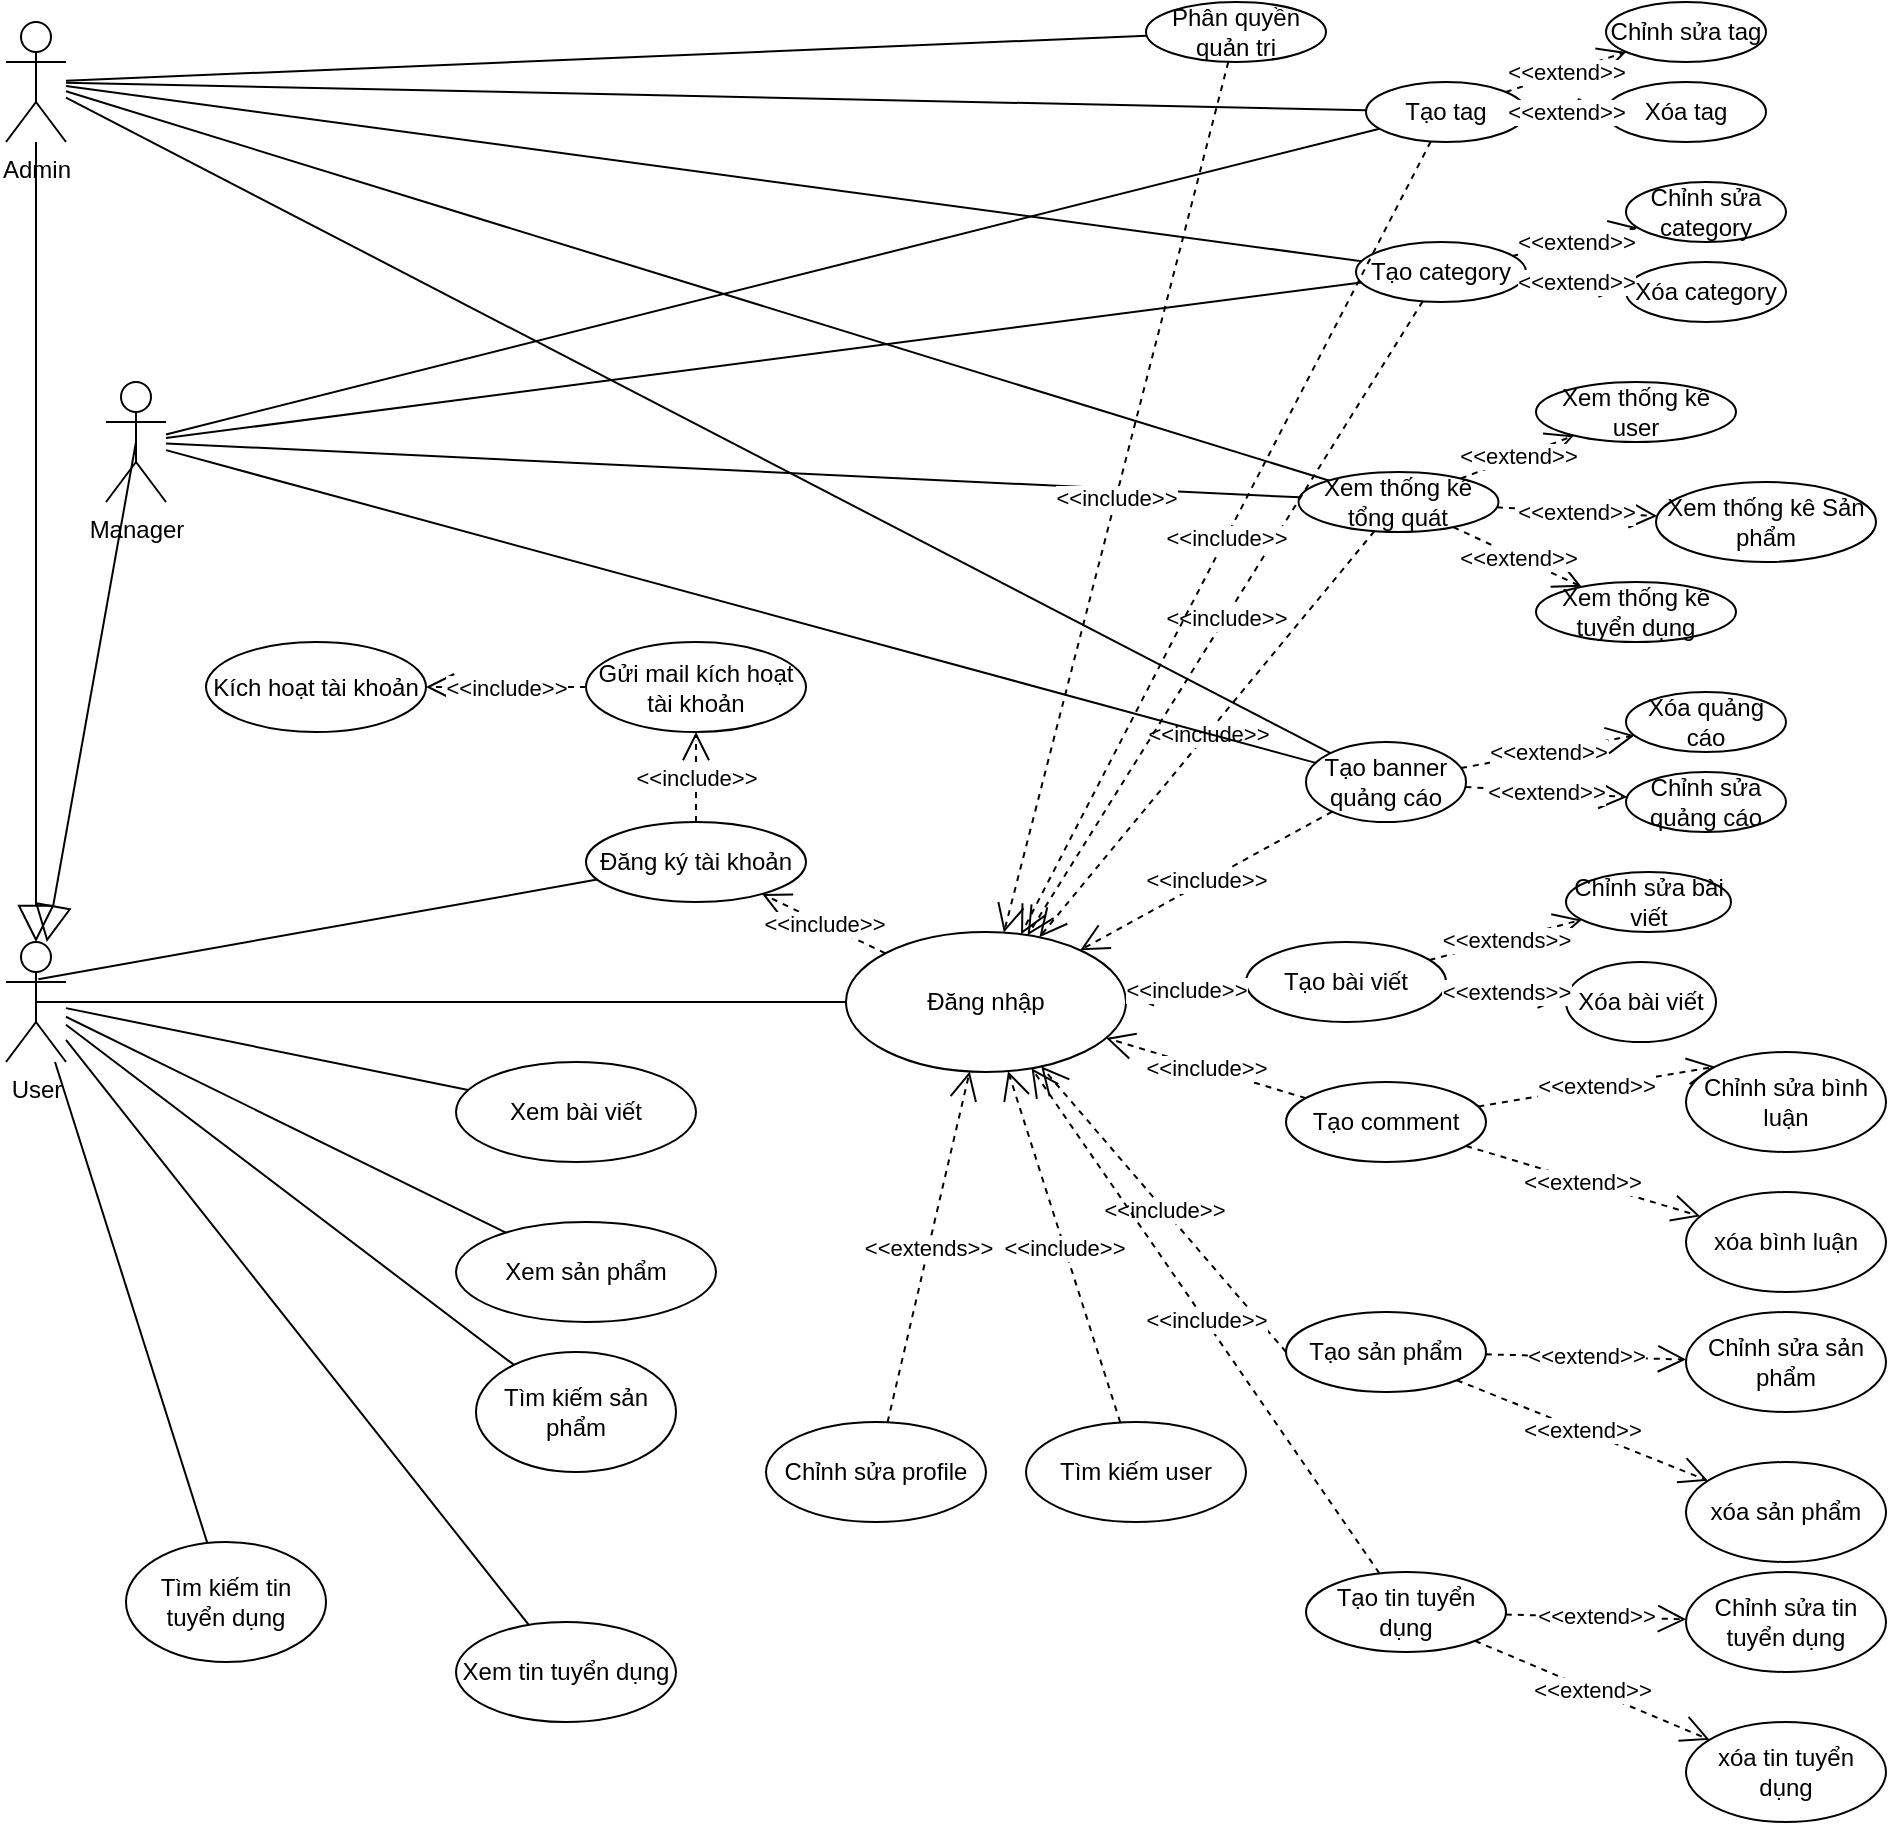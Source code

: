 <mxfile version="24.7.17">
  <diagram name="Page-1" id="rq4J1qLK_IonUPmO__ah">
    <mxGraphModel dx="1828" dy="866" grid="1" gridSize="10" guides="1" tooltips="1" connect="1" arrows="1" fold="1" page="1" pageScale="1" pageWidth="850" pageHeight="1100" math="0" shadow="0">
      <root>
        <mxCell id="0" />
        <mxCell id="1" parent="0" />
        <mxCell id="QJ5PGhtFOq5F7lpbPO0n-1" value="User" style="shape=umlActor;verticalLabelPosition=bottom;verticalAlign=top;html=1;outlineConnect=0;" vertex="1" parent="1">
          <mxGeometry x="200" y="530" width="30" height="60" as="geometry" />
        </mxCell>
        <mxCell id="QJ5PGhtFOq5F7lpbPO0n-2" value="Admin" style="shape=umlActor;verticalLabelPosition=bottom;verticalAlign=top;html=1;outlineConnect=0;" vertex="1" parent="1">
          <mxGeometry x="200" y="70" width="30" height="60" as="geometry" />
        </mxCell>
        <mxCell id="QJ5PGhtFOq5F7lpbPO0n-3" value="Manager" style="shape=umlActor;verticalLabelPosition=bottom;verticalAlign=top;html=1;outlineConnect=0;" vertex="1" parent="1">
          <mxGeometry x="250" y="250" width="30" height="60" as="geometry" />
        </mxCell>
        <mxCell id="QJ5PGhtFOq5F7lpbPO0n-4" value="" style="endArrow=block;endSize=16;endFill=0;html=1;rounded=0;" edge="1" parent="1" source="QJ5PGhtFOq5F7lpbPO0n-2" target="QJ5PGhtFOq5F7lpbPO0n-1">
          <mxGeometry width="160" relative="1" as="geometry">
            <mxPoint x="380" y="710" as="sourcePoint" />
            <mxPoint x="540" y="710" as="targetPoint" />
          </mxGeometry>
        </mxCell>
        <mxCell id="QJ5PGhtFOq5F7lpbPO0n-6" value="" style="endArrow=block;endSize=16;endFill=0;html=1;rounded=0;exitX=0.5;exitY=0.5;exitDx=0;exitDy=0;exitPerimeter=0;" edge="1" parent="1" source="QJ5PGhtFOq5F7lpbPO0n-3" target="QJ5PGhtFOq5F7lpbPO0n-1">
          <mxGeometry width="160" relative="1" as="geometry">
            <mxPoint x="169" y="690" as="sourcePoint" />
            <mxPoint x="211" y="600" as="targetPoint" />
          </mxGeometry>
        </mxCell>
        <mxCell id="QJ5PGhtFOq5F7lpbPO0n-7" value="Đăng nhập" style="ellipse;whiteSpace=wrap;html=1;" vertex="1" parent="1">
          <mxGeometry x="620" y="525" width="140" height="70" as="geometry" />
        </mxCell>
        <mxCell id="QJ5PGhtFOq5F7lpbPO0n-16" value="" style="endArrow=none;html=1;rounded=0;strokeColor=default;align=center;verticalAlign=middle;fontFamily=Helvetica;fontSize=11;fontColor=default;labelBackgroundColor=default;edgeStyle=none;exitX=0.5;exitY=0.5;exitDx=0;exitDy=0;exitPerimeter=0;" edge="1" parent="1" source="QJ5PGhtFOq5F7lpbPO0n-1" target="QJ5PGhtFOq5F7lpbPO0n-7">
          <mxGeometry width="50" height="50" relative="1" as="geometry">
            <mxPoint x="440" y="620" as="sourcePoint" />
            <mxPoint x="490" y="570" as="targetPoint" />
          </mxGeometry>
        </mxCell>
        <mxCell id="QJ5PGhtFOq5F7lpbPO0n-17" value="Đăng ký tài khoản" style="ellipse;whiteSpace=wrap;html=1;" vertex="1" parent="1">
          <mxGeometry x="490" y="470" width="110" height="40" as="geometry" />
        </mxCell>
        <mxCell id="QJ5PGhtFOq5F7lpbPO0n-18" value="&amp;lt;&amp;lt;include&amp;gt;&amp;gt;" style="endArrow=open;endSize=12;dashed=1;html=1;rounded=0;strokeColor=default;align=center;verticalAlign=middle;fontFamily=Helvetica;fontSize=11;fontColor=default;labelBackgroundColor=default;edgeStyle=none;" edge="1" parent="1" source="QJ5PGhtFOq5F7lpbPO0n-7" target="QJ5PGhtFOq5F7lpbPO0n-17">
          <mxGeometry width="160" relative="1" as="geometry">
            <mxPoint x="380" y="590" as="sourcePoint" />
            <mxPoint x="540" y="590" as="targetPoint" />
          </mxGeometry>
        </mxCell>
        <mxCell id="QJ5PGhtFOq5F7lpbPO0n-19" value="Gửi mail kích hoạt tài khoản" style="ellipse;whiteSpace=wrap;html=1;" vertex="1" parent="1">
          <mxGeometry x="490" y="380" width="110" height="45" as="geometry" />
        </mxCell>
        <mxCell id="QJ5PGhtFOq5F7lpbPO0n-20" value="&amp;lt;&amp;lt;include&amp;gt;&amp;gt;" style="endArrow=open;endSize=12;dashed=1;html=1;rounded=0;strokeColor=default;align=center;verticalAlign=middle;fontFamily=Helvetica;fontSize=11;fontColor=default;labelBackgroundColor=default;edgeStyle=none;" edge="1" parent="1" source="QJ5PGhtFOq5F7lpbPO0n-17" target="QJ5PGhtFOq5F7lpbPO0n-19">
          <mxGeometry width="160" relative="1" as="geometry">
            <mxPoint x="540" y="570" as="sourcePoint" />
            <mxPoint x="670" y="570" as="targetPoint" />
          </mxGeometry>
        </mxCell>
        <mxCell id="QJ5PGhtFOq5F7lpbPO0n-21" value="Kích hoạt tài khoản" style="ellipse;whiteSpace=wrap;html=1;" vertex="1" parent="1">
          <mxGeometry x="300" y="380" width="110" height="45" as="geometry" />
        </mxCell>
        <mxCell id="QJ5PGhtFOq5F7lpbPO0n-22" value="&amp;lt;&amp;lt;include&amp;gt;&amp;gt;" style="endArrow=open;endSize=12;dashed=1;html=1;rounded=0;strokeColor=default;align=center;verticalAlign=middle;fontFamily=Helvetica;fontSize=11;fontColor=default;labelBackgroundColor=default;edgeStyle=none;" edge="1" parent="1" source="QJ5PGhtFOq5F7lpbPO0n-19" target="QJ5PGhtFOq5F7lpbPO0n-21">
          <mxGeometry width="160" relative="1" as="geometry">
            <mxPoint x="740" y="520" as="sourcePoint" />
            <mxPoint x="740" y="650" as="targetPoint" />
          </mxGeometry>
        </mxCell>
        <mxCell id="QJ5PGhtFOq5F7lpbPO0n-23" value="Xem bài viết" style="ellipse;whiteSpace=wrap;html=1;" vertex="1" parent="1">
          <mxGeometry x="425" y="590" width="120" height="50" as="geometry" />
        </mxCell>
        <mxCell id="QJ5PGhtFOq5F7lpbPO0n-24" value="Xem tin tuyển dụng" style="ellipse;whiteSpace=wrap;html=1;" vertex="1" parent="1">
          <mxGeometry x="425" y="870" width="110" height="50" as="geometry" />
        </mxCell>
        <mxCell id="QJ5PGhtFOq5F7lpbPO0n-25" value="Xem sản phẩm" style="ellipse;whiteSpace=wrap;html=1;" vertex="1" parent="1">
          <mxGeometry x="425" y="670" width="130" height="50" as="geometry" />
        </mxCell>
        <mxCell id="QJ5PGhtFOq5F7lpbPO0n-27" value="" style="endArrow=none;html=1;rounded=0;strokeColor=default;align=center;verticalAlign=middle;fontFamily=Helvetica;fontSize=11;fontColor=default;labelBackgroundColor=default;edgeStyle=none;" edge="1" parent="1" source="QJ5PGhtFOq5F7lpbPO0n-1" target="QJ5PGhtFOq5F7lpbPO0n-23">
          <mxGeometry width="50" height="50" relative="1" as="geometry">
            <mxPoint x="225" y="570" as="sourcePoint" />
            <mxPoint x="400" y="570" as="targetPoint" />
          </mxGeometry>
        </mxCell>
        <mxCell id="QJ5PGhtFOq5F7lpbPO0n-28" value="" style="endArrow=none;html=1;rounded=0;strokeColor=default;align=center;verticalAlign=middle;fontFamily=Helvetica;fontSize=11;fontColor=default;labelBackgroundColor=default;edgeStyle=none;" edge="1" parent="1" source="QJ5PGhtFOq5F7lpbPO0n-1" target="QJ5PGhtFOq5F7lpbPO0n-25">
          <mxGeometry width="50" height="50" relative="1" as="geometry">
            <mxPoint x="240" y="577" as="sourcePoint" />
            <mxPoint x="428" y="662" as="targetPoint" />
          </mxGeometry>
        </mxCell>
        <mxCell id="QJ5PGhtFOq5F7lpbPO0n-29" value="" style="endArrow=none;html=1;rounded=0;strokeColor=default;align=center;verticalAlign=middle;fontFamily=Helvetica;fontSize=11;fontColor=default;labelBackgroundColor=default;edgeStyle=none;" edge="1" parent="1" source="QJ5PGhtFOq5F7lpbPO0n-1" target="QJ5PGhtFOq5F7lpbPO0n-24">
          <mxGeometry width="50" height="50" relative="1" as="geometry">
            <mxPoint x="250" y="587" as="sourcePoint" />
            <mxPoint x="438" y="672" as="targetPoint" />
          </mxGeometry>
        </mxCell>
        <mxCell id="QJ5PGhtFOq5F7lpbPO0n-33" value="Tạo comment" style="ellipse;whiteSpace=wrap;html=1;" vertex="1" parent="1">
          <mxGeometry x="840" y="600" width="100" height="40" as="geometry" />
        </mxCell>
        <mxCell id="QJ5PGhtFOq5F7lpbPO0n-34" value="Tạo sản phẩm" style="ellipse;whiteSpace=wrap;html=1;" vertex="1" parent="1">
          <mxGeometry x="840" y="715" width="100" height="40" as="geometry" />
        </mxCell>
        <mxCell id="QJ5PGhtFOq5F7lpbPO0n-35" value="Tạo tin tuyển dụng" style="ellipse;whiteSpace=wrap;html=1;" vertex="1" parent="1">
          <mxGeometry x="850" y="845" width="100" height="40" as="geometry" />
        </mxCell>
        <mxCell id="QJ5PGhtFOq5F7lpbPO0n-36" value="Tạo bài viết" style="ellipse;whiteSpace=wrap;html=1;" vertex="1" parent="1">
          <mxGeometry x="820" y="530" width="100" height="40" as="geometry" />
        </mxCell>
        <mxCell id="QJ5PGhtFOq5F7lpbPO0n-38" value="&amp;lt;&amp;lt;include&amp;gt;&amp;gt;" style="endArrow=open;endSize=12;dashed=1;html=1;rounded=0;strokeColor=default;align=center;verticalAlign=middle;fontFamily=Helvetica;fontSize=11;fontColor=default;labelBackgroundColor=default;edgeStyle=none;" edge="1" parent="1" source="QJ5PGhtFOq5F7lpbPO0n-33" target="QJ5PGhtFOq5F7lpbPO0n-7">
          <mxGeometry width="160" relative="1" as="geometry">
            <mxPoint x="830" y="666" as="sourcePoint" />
            <mxPoint x="739" y="599" as="targetPoint" />
          </mxGeometry>
        </mxCell>
        <mxCell id="QJ5PGhtFOq5F7lpbPO0n-39" value="&amp;lt;&amp;lt;include&amp;gt;&amp;gt;" style="endArrow=open;endSize=12;dashed=1;html=1;rounded=0;strokeColor=default;align=center;verticalAlign=middle;fontFamily=Helvetica;fontSize=11;fontColor=default;labelBackgroundColor=default;edgeStyle=none;exitX=0;exitY=0.5;exitDx=0;exitDy=0;" edge="1" parent="1" source="QJ5PGhtFOq5F7lpbPO0n-34" target="QJ5PGhtFOq5F7lpbPO0n-7">
          <mxGeometry width="160" relative="1" as="geometry">
            <mxPoint x="830" y="666" as="sourcePoint" />
            <mxPoint x="739" y="599" as="targetPoint" />
          </mxGeometry>
        </mxCell>
        <mxCell id="QJ5PGhtFOq5F7lpbPO0n-40" value="&amp;lt;&amp;lt;include&amp;gt;&amp;gt;" style="endArrow=open;endSize=12;dashed=1;html=1;rounded=0;strokeColor=default;align=center;verticalAlign=middle;fontFamily=Helvetica;fontSize=11;fontColor=default;labelBackgroundColor=default;edgeStyle=none;" edge="1" parent="1" source="QJ5PGhtFOq5F7lpbPO0n-35" target="QJ5PGhtFOq5F7lpbPO0n-7">
          <mxGeometry width="160" relative="1" as="geometry">
            <mxPoint x="840" y="676" as="sourcePoint" />
            <mxPoint x="749" y="609" as="targetPoint" />
          </mxGeometry>
        </mxCell>
        <mxCell id="QJ5PGhtFOq5F7lpbPO0n-42" value="Chỉnh sửa bài viết" style="ellipse;whiteSpace=wrap;html=1;" vertex="1" parent="1">
          <mxGeometry x="980" y="495" width="82.5" height="30" as="geometry" />
        </mxCell>
        <mxCell id="QJ5PGhtFOq5F7lpbPO0n-43" value="Xóa bài viết" style="ellipse;whiteSpace=wrap;html=1;" vertex="1" parent="1">
          <mxGeometry x="980" y="540" width="75" height="40" as="geometry" />
        </mxCell>
        <mxCell id="QJ5PGhtFOq5F7lpbPO0n-44" value="&amp;lt;&amp;lt;extends&amp;gt;&amp;gt;" style="endArrow=open;endSize=12;dashed=1;html=1;rounded=0;strokeColor=default;align=center;verticalAlign=middle;fontFamily=Helvetica;fontSize=11;fontColor=default;labelBackgroundColor=default;edgeStyle=none;" edge="1" parent="1" source="QJ5PGhtFOq5F7lpbPO0n-36" target="QJ5PGhtFOq5F7lpbPO0n-42">
          <mxGeometry width="160" relative="1" as="geometry">
            <mxPoint x="883" y="632" as="sourcePoint" />
            <mxPoint x="758" y="590" as="targetPoint" />
          </mxGeometry>
        </mxCell>
        <mxCell id="QJ5PGhtFOq5F7lpbPO0n-45" value="&amp;lt;&amp;lt;extends&amp;gt;&amp;gt;" style="endArrow=open;endSize=12;dashed=1;html=1;rounded=0;strokeColor=default;align=center;verticalAlign=middle;fontFamily=Helvetica;fontSize=11;fontColor=default;labelBackgroundColor=default;edgeStyle=none;" edge="1" parent="1" source="QJ5PGhtFOq5F7lpbPO0n-36" target="QJ5PGhtFOq5F7lpbPO0n-43">
          <mxGeometry width="160" relative="1" as="geometry">
            <mxPoint x="994" y="638" as="sourcePoint" />
            <mxPoint x="1104" y="615" as="targetPoint" />
          </mxGeometry>
        </mxCell>
        <mxCell id="QJ5PGhtFOq5F7lpbPO0n-46" value="Chỉnh sửa bình luận" style="ellipse;whiteSpace=wrap;html=1;" vertex="1" parent="1">
          <mxGeometry x="1040" y="585" width="100" height="50" as="geometry" />
        </mxCell>
        <mxCell id="QJ5PGhtFOq5F7lpbPO0n-47" value="xóa bình luận" style="ellipse;whiteSpace=wrap;html=1;" vertex="1" parent="1">
          <mxGeometry x="1040" y="655" width="100" height="50" as="geometry" />
        </mxCell>
        <mxCell id="QJ5PGhtFOq5F7lpbPO0n-48" value="Chỉnh sửa sản phẩm" style="ellipse;whiteSpace=wrap;html=1;" vertex="1" parent="1">
          <mxGeometry x="1040" y="715" width="100" height="50" as="geometry" />
        </mxCell>
        <mxCell id="QJ5PGhtFOq5F7lpbPO0n-49" value="xóa sản phẩm" style="ellipse;whiteSpace=wrap;html=1;" vertex="1" parent="1">
          <mxGeometry x="1040" y="790" width="100" height="50" as="geometry" />
        </mxCell>
        <mxCell id="QJ5PGhtFOq5F7lpbPO0n-50" value="Chỉnh sửa tin tuyển dụng" style="ellipse;whiteSpace=wrap;html=1;" vertex="1" parent="1">
          <mxGeometry x="1040" y="845" width="100" height="50" as="geometry" />
        </mxCell>
        <mxCell id="QJ5PGhtFOq5F7lpbPO0n-51" value="xóa tin tuyển dụng" style="ellipse;whiteSpace=wrap;html=1;" vertex="1" parent="1">
          <mxGeometry x="1040" y="920" width="100" height="50" as="geometry" />
        </mxCell>
        <mxCell id="QJ5PGhtFOq5F7lpbPO0n-52" value="&amp;lt;&amp;lt;extend&amp;gt;&amp;gt;" style="endArrow=open;endSize=12;dashed=1;html=1;rounded=0;strokeColor=default;align=center;verticalAlign=middle;fontFamily=Helvetica;fontSize=11;fontColor=default;labelBackgroundColor=default;edgeStyle=none;entryX=0;entryY=0;entryDx=0;entryDy=0;" edge="1" parent="1" source="QJ5PGhtFOq5F7lpbPO0n-33" target="QJ5PGhtFOq5F7lpbPO0n-46">
          <mxGeometry width="160" relative="1" as="geometry">
            <mxPoint x="1034" y="558" as="sourcePoint" />
            <mxPoint x="1144" y="535" as="targetPoint" />
          </mxGeometry>
        </mxCell>
        <mxCell id="QJ5PGhtFOq5F7lpbPO0n-53" value="&amp;lt;&amp;lt;extend&amp;gt;&amp;gt;" style="endArrow=open;endSize=12;dashed=1;html=1;rounded=0;strokeColor=default;align=center;verticalAlign=middle;fontFamily=Helvetica;fontSize=11;fontColor=default;labelBackgroundColor=default;edgeStyle=none;" edge="1" parent="1" source="QJ5PGhtFOq5F7lpbPO0n-33" target="QJ5PGhtFOq5F7lpbPO0n-47">
          <mxGeometry width="160" relative="1" as="geometry">
            <mxPoint x="1044" y="568" as="sourcePoint" />
            <mxPoint x="1154" y="545" as="targetPoint" />
          </mxGeometry>
        </mxCell>
        <mxCell id="QJ5PGhtFOq5F7lpbPO0n-54" value="&amp;lt;&amp;lt;extend&amp;gt;&amp;gt;" style="endArrow=open;endSize=12;dashed=1;html=1;rounded=0;strokeColor=default;align=center;verticalAlign=middle;fontFamily=Helvetica;fontSize=11;fontColor=default;labelBackgroundColor=default;edgeStyle=none;" edge="1" parent="1" source="QJ5PGhtFOq5F7lpbPO0n-34" target="QJ5PGhtFOq5F7lpbPO0n-48">
          <mxGeometry width="160" relative="1" as="geometry">
            <mxPoint x="1031" y="688" as="sourcePoint" />
            <mxPoint x="1145" y="714" as="targetPoint" />
          </mxGeometry>
        </mxCell>
        <mxCell id="QJ5PGhtFOq5F7lpbPO0n-55" value="&amp;lt;&amp;lt;extend&amp;gt;&amp;gt;" style="endArrow=open;endSize=12;dashed=1;html=1;rounded=0;strokeColor=default;align=center;verticalAlign=middle;fontFamily=Helvetica;fontSize=11;fontColor=default;labelBackgroundColor=default;edgeStyle=none;" edge="1" parent="1" source="QJ5PGhtFOq5F7lpbPO0n-34" target="QJ5PGhtFOq5F7lpbPO0n-49">
          <mxGeometry width="160" relative="1" as="geometry">
            <mxPoint x="1031" y="688" as="sourcePoint" />
            <mxPoint x="1145" y="714" as="targetPoint" />
          </mxGeometry>
        </mxCell>
        <mxCell id="QJ5PGhtFOq5F7lpbPO0n-56" value="&amp;lt;&amp;lt;extend&amp;gt;&amp;gt;" style="endArrow=open;endSize=12;dashed=1;html=1;rounded=0;strokeColor=default;align=center;verticalAlign=middle;fontFamily=Helvetica;fontSize=11;fontColor=default;labelBackgroundColor=default;edgeStyle=none;" edge="1" parent="1" source="QJ5PGhtFOq5F7lpbPO0n-35" target="QJ5PGhtFOq5F7lpbPO0n-50">
          <mxGeometry width="160" relative="1" as="geometry">
            <mxPoint x="1012" y="838" as="sourcePoint" />
            <mxPoint x="1075" y="854" as="targetPoint" />
          </mxGeometry>
        </mxCell>
        <mxCell id="QJ5PGhtFOq5F7lpbPO0n-57" value="&amp;lt;&amp;lt;extend&amp;gt;&amp;gt;" style="endArrow=open;endSize=12;dashed=1;html=1;rounded=0;strokeColor=default;align=center;verticalAlign=middle;fontFamily=Helvetica;fontSize=11;fontColor=default;labelBackgroundColor=default;edgeStyle=none;" edge="1" parent="1" source="QJ5PGhtFOq5F7lpbPO0n-35" target="QJ5PGhtFOq5F7lpbPO0n-51">
          <mxGeometry x="-0.002" width="160" relative="1" as="geometry">
            <mxPoint x="980" y="935" as="sourcePoint" />
            <mxPoint x="1060" y="935" as="targetPoint" />
            <mxPoint as="offset" />
          </mxGeometry>
        </mxCell>
        <mxCell id="QJ5PGhtFOq5F7lpbPO0n-58" value="Tìm kiếm sản phẩm" style="ellipse;whiteSpace=wrap;html=1;" vertex="1" parent="1">
          <mxGeometry x="435" y="735" width="100" height="60" as="geometry" />
        </mxCell>
        <mxCell id="QJ5PGhtFOq5F7lpbPO0n-60" value="Tìm kiếm tin tuyển dụng" style="ellipse;whiteSpace=wrap;html=1;" vertex="1" parent="1">
          <mxGeometry x="260" y="830" width="100" height="60" as="geometry" />
        </mxCell>
        <mxCell id="QJ5PGhtFOq5F7lpbPO0n-62" value="Xem thống kê tổng quát" style="ellipse;whiteSpace=wrap;html=1;" vertex="1" parent="1">
          <mxGeometry x="846.25" y="295" width="100" height="30" as="geometry" />
        </mxCell>
        <mxCell id="QJ5PGhtFOq5F7lpbPO0n-63" value="Tạo banner quảng cáo" style="ellipse;whiteSpace=wrap;html=1;" vertex="1" parent="1">
          <mxGeometry x="850" y="430" width="80" height="40" as="geometry" />
        </mxCell>
        <mxCell id="QJ5PGhtFOq5F7lpbPO0n-65" value="&amp;lt;&amp;lt;include&amp;gt;&amp;gt;" style="endArrow=open;endSize=12;dashed=1;html=1;rounded=0;strokeColor=default;align=center;verticalAlign=middle;fontFamily=Helvetica;fontSize=11;fontColor=default;labelBackgroundColor=default;edgeStyle=none;" edge="1" parent="1" source="QJ5PGhtFOq5F7lpbPO0n-62" target="QJ5PGhtFOq5F7lpbPO0n-7">
          <mxGeometry width="160" relative="1" as="geometry">
            <mxPoint x="942" y="384" as="sourcePoint" />
            <mxPoint x="738" y="541" as="targetPoint" />
          </mxGeometry>
        </mxCell>
        <mxCell id="QJ5PGhtFOq5F7lpbPO0n-68" value="Tạo category" style="ellipse;whiteSpace=wrap;html=1;" vertex="1" parent="1">
          <mxGeometry x="875" y="180" width="85" height="30" as="geometry" />
        </mxCell>
        <mxCell id="QJ5PGhtFOq5F7lpbPO0n-69" value="Tạo tag" style="ellipse;whiteSpace=wrap;html=1;" vertex="1" parent="1">
          <mxGeometry x="880" y="100" width="80" height="30" as="geometry" />
        </mxCell>
        <mxCell id="QJ5PGhtFOq5F7lpbPO0n-70" value="&amp;lt;&amp;lt;include&amp;gt;&amp;gt;" style="endArrow=open;endSize=12;dashed=1;html=1;rounded=0;strokeColor=default;align=center;verticalAlign=middle;fontFamily=Helvetica;fontSize=11;fontColor=default;labelBackgroundColor=default;edgeStyle=none;" edge="1" parent="1" source="QJ5PGhtFOq5F7lpbPO0n-68" target="QJ5PGhtFOq5F7lpbPO0n-7">
          <mxGeometry width="160" relative="1" as="geometry">
            <mxPoint x="957" y="198" as="sourcePoint" />
            <mxPoint x="723" y="537" as="targetPoint" />
          </mxGeometry>
        </mxCell>
        <mxCell id="QJ5PGhtFOq5F7lpbPO0n-71" value="&amp;lt;&amp;lt;include&amp;gt;&amp;gt;" style="endArrow=open;endSize=12;dashed=1;html=1;rounded=0;strokeColor=default;align=center;verticalAlign=middle;fontFamily=Helvetica;fontSize=11;fontColor=default;labelBackgroundColor=default;edgeStyle=none;" edge="1" parent="1" source="QJ5PGhtFOq5F7lpbPO0n-69" target="QJ5PGhtFOq5F7lpbPO0n-7">
          <mxGeometry width="160" relative="1" as="geometry">
            <mxPoint x="961" y="109" as="sourcePoint" />
            <mxPoint x="719" y="536" as="targetPoint" />
          </mxGeometry>
        </mxCell>
        <mxCell id="QJ5PGhtFOq5F7lpbPO0n-74" value="" style="endArrow=none;html=1;rounded=0;strokeColor=default;align=center;verticalAlign=middle;fontFamily=Helvetica;fontSize=11;fontColor=default;labelBackgroundColor=default;edgeStyle=none;" edge="1" parent="1" source="QJ5PGhtFOq5F7lpbPO0n-3" target="QJ5PGhtFOq5F7lpbPO0n-63">
          <mxGeometry width="50" height="50" relative="1" as="geometry">
            <mxPoint x="510" y="180" as="sourcePoint" />
            <mxPoint x="560" y="130" as="targetPoint" />
          </mxGeometry>
        </mxCell>
        <mxCell id="QJ5PGhtFOq5F7lpbPO0n-75" value="" style="endArrow=none;html=1;rounded=0;strokeColor=default;align=center;verticalAlign=middle;fontFamily=Helvetica;fontSize=11;fontColor=default;labelBackgroundColor=default;edgeStyle=none;" edge="1" parent="1" source="QJ5PGhtFOq5F7lpbPO0n-3" target="QJ5PGhtFOq5F7lpbPO0n-62">
          <mxGeometry width="50" height="50" relative="1" as="geometry">
            <mxPoint x="290" y="290" as="sourcePoint" />
            <mxPoint x="910" y="285" as="targetPoint" />
          </mxGeometry>
        </mxCell>
        <mxCell id="QJ5PGhtFOq5F7lpbPO0n-76" value="" style="endArrow=none;html=1;rounded=0;strokeColor=default;align=center;verticalAlign=middle;fontFamily=Helvetica;fontSize=11;fontColor=default;labelBackgroundColor=default;edgeStyle=none;" edge="1" parent="1" source="QJ5PGhtFOq5F7lpbPO0n-3" target="QJ5PGhtFOq5F7lpbPO0n-68">
          <mxGeometry width="50" height="50" relative="1" as="geometry">
            <mxPoint x="290" y="287" as="sourcePoint" />
            <mxPoint x="914" y="177" as="targetPoint" />
          </mxGeometry>
        </mxCell>
        <mxCell id="QJ5PGhtFOq5F7lpbPO0n-77" value="" style="endArrow=none;html=1;rounded=0;strokeColor=default;align=center;verticalAlign=middle;fontFamily=Helvetica;fontSize=11;fontColor=default;labelBackgroundColor=default;edgeStyle=none;" edge="1" parent="1" source="QJ5PGhtFOq5F7lpbPO0n-3" target="QJ5PGhtFOq5F7lpbPO0n-69">
          <mxGeometry width="50" height="50" relative="1" as="geometry">
            <mxPoint x="300" y="297" as="sourcePoint" />
            <mxPoint x="924" y="187" as="targetPoint" />
          </mxGeometry>
        </mxCell>
        <mxCell id="QJ5PGhtFOq5F7lpbPO0n-78" value="" style="endArrow=none;html=1;rounded=0;strokeColor=default;align=center;verticalAlign=middle;fontFamily=Helvetica;fontSize=11;fontColor=default;labelBackgroundColor=default;edgeStyle=none;" edge="1" parent="1" source="QJ5PGhtFOq5F7lpbPO0n-2" target="QJ5PGhtFOq5F7lpbPO0n-69">
          <mxGeometry width="50" height="50" relative="1" as="geometry">
            <mxPoint x="290" y="284" as="sourcePoint" />
            <mxPoint x="927" y="8" as="targetPoint" />
          </mxGeometry>
        </mxCell>
        <mxCell id="QJ5PGhtFOq5F7lpbPO0n-79" value="" style="endArrow=none;html=1;rounded=0;strokeColor=default;align=center;verticalAlign=middle;fontFamily=Helvetica;fontSize=11;fontColor=default;labelBackgroundColor=default;edgeStyle=none;" edge="1" parent="1" source="QJ5PGhtFOq5F7lpbPO0n-2" target="QJ5PGhtFOq5F7lpbPO0n-68">
          <mxGeometry width="50" height="50" relative="1" as="geometry">
            <mxPoint x="240" y="108" as="sourcePoint" />
            <mxPoint x="914" y="-4" as="targetPoint" />
          </mxGeometry>
        </mxCell>
        <mxCell id="QJ5PGhtFOq5F7lpbPO0n-80" value="" style="endArrow=none;html=1;rounded=0;strokeColor=default;align=center;verticalAlign=middle;fontFamily=Helvetica;fontSize=11;fontColor=default;labelBackgroundColor=default;edgeStyle=none;" edge="1" parent="1" source="QJ5PGhtFOq5F7lpbPO0n-2" target="QJ5PGhtFOq5F7lpbPO0n-62">
          <mxGeometry width="50" height="50" relative="1" as="geometry">
            <mxPoint x="250" y="118" as="sourcePoint" />
            <mxPoint x="924" y="6" as="targetPoint" />
          </mxGeometry>
        </mxCell>
        <mxCell id="QJ5PGhtFOq5F7lpbPO0n-81" value="" style="endArrow=none;html=1;rounded=0;strokeColor=default;align=center;verticalAlign=middle;fontFamily=Helvetica;fontSize=11;fontColor=default;labelBackgroundColor=default;edgeStyle=none;" edge="1" parent="1" source="QJ5PGhtFOq5F7lpbPO0n-2" target="QJ5PGhtFOq5F7lpbPO0n-63">
          <mxGeometry width="50" height="50" relative="1" as="geometry">
            <mxPoint x="260" y="128" as="sourcePoint" />
            <mxPoint x="934" y="16" as="targetPoint" />
          </mxGeometry>
        </mxCell>
        <mxCell id="QJ5PGhtFOq5F7lpbPO0n-82" value="Chỉnh sửa tag" style="ellipse;whiteSpace=wrap;html=1;" vertex="1" parent="1">
          <mxGeometry x="1000" y="60" width="80" height="30" as="geometry" />
        </mxCell>
        <mxCell id="QJ5PGhtFOq5F7lpbPO0n-83" value="Chỉnh sửa category" style="ellipse;whiteSpace=wrap;html=1;" vertex="1" parent="1">
          <mxGeometry x="1010" y="150" width="80" height="30" as="geometry" />
        </mxCell>
        <mxCell id="QJ5PGhtFOq5F7lpbPO0n-84" value="Xóa category" style="ellipse;whiteSpace=wrap;html=1;" vertex="1" parent="1">
          <mxGeometry x="1010" y="190" width="80" height="30" as="geometry" />
        </mxCell>
        <mxCell id="QJ5PGhtFOq5F7lpbPO0n-85" value="Xóa tag" style="ellipse;whiteSpace=wrap;html=1;" vertex="1" parent="1">
          <mxGeometry x="1000" y="100" width="80" height="30" as="geometry" />
        </mxCell>
        <mxCell id="QJ5PGhtFOq5F7lpbPO0n-88" value="Xóa quảng cáo" style="ellipse;whiteSpace=wrap;html=1;" vertex="1" parent="1">
          <mxGeometry x="1010" y="405" width="80" height="30" as="geometry" />
        </mxCell>
        <mxCell id="QJ5PGhtFOq5F7lpbPO0n-89" value="Chỉnh sửa quảng cáo" style="ellipse;whiteSpace=wrap;html=1;" vertex="1" parent="1">
          <mxGeometry x="1010" y="445" width="80" height="30" as="geometry" />
        </mxCell>
        <mxCell id="QJ5PGhtFOq5F7lpbPO0n-90" value="&amp;lt;&amp;lt;extend&amp;gt;&amp;gt;" style="endArrow=open;endSize=12;dashed=1;html=1;rounded=0;strokeColor=default;align=center;verticalAlign=middle;fontFamily=Helvetica;fontSize=11;fontColor=default;labelBackgroundColor=default;edgeStyle=none;" edge="1" parent="1" source="QJ5PGhtFOq5F7lpbPO0n-69" target="QJ5PGhtFOq5F7lpbPO0n-82">
          <mxGeometry width="160" relative="1" as="geometry">
            <mxPoint x="1001" y="569" as="sourcePoint" />
            <mxPoint x="1116" y="537" as="targetPoint" />
          </mxGeometry>
        </mxCell>
        <mxCell id="QJ5PGhtFOq5F7lpbPO0n-91" value="&amp;lt;&amp;lt;extend&amp;gt;&amp;gt;" style="endArrow=open;endSize=12;dashed=1;html=1;rounded=0;strokeColor=default;align=center;verticalAlign=middle;fontFamily=Helvetica;fontSize=11;fontColor=default;labelBackgroundColor=default;edgeStyle=none;" edge="1" parent="1" source="QJ5PGhtFOq5F7lpbPO0n-69" target="QJ5PGhtFOq5F7lpbPO0n-85">
          <mxGeometry width="160" relative="1" as="geometry">
            <mxPoint x="958" y="125" as="sourcePoint" />
            <mxPoint x="1050" y="95" as="targetPoint" />
          </mxGeometry>
        </mxCell>
        <mxCell id="QJ5PGhtFOq5F7lpbPO0n-92" value="&amp;lt;&amp;lt;extend&amp;gt;&amp;gt;" style="endArrow=open;endSize=12;dashed=1;html=1;rounded=0;strokeColor=default;align=center;verticalAlign=middle;fontFamily=Helvetica;fontSize=11;fontColor=default;labelBackgroundColor=default;edgeStyle=none;" edge="1" parent="1" source="QJ5PGhtFOq5F7lpbPO0n-68" target="QJ5PGhtFOq5F7lpbPO0n-83">
          <mxGeometry width="160" relative="1" as="geometry">
            <mxPoint x="968" y="135" as="sourcePoint" />
            <mxPoint x="1060" y="105" as="targetPoint" />
          </mxGeometry>
        </mxCell>
        <mxCell id="QJ5PGhtFOq5F7lpbPO0n-93" value="&amp;lt;&amp;lt;extend&amp;gt;&amp;gt;" style="endArrow=open;endSize=12;dashed=1;html=1;rounded=0;strokeColor=default;align=center;verticalAlign=middle;fontFamily=Helvetica;fontSize=11;fontColor=default;labelBackgroundColor=default;edgeStyle=none;" edge="1" parent="1" source="QJ5PGhtFOq5F7lpbPO0n-68" target="QJ5PGhtFOq5F7lpbPO0n-84">
          <mxGeometry width="160" relative="1" as="geometry">
            <mxPoint x="962" y="196" as="sourcePoint" />
            <mxPoint x="1047" y="174" as="targetPoint" />
            <mxPoint as="offset" />
          </mxGeometry>
        </mxCell>
        <mxCell id="QJ5PGhtFOq5F7lpbPO0n-96" value="&amp;lt;&amp;lt;extend&amp;gt;&amp;gt;" style="endArrow=open;endSize=12;dashed=1;html=1;rounded=0;strokeColor=default;align=center;verticalAlign=middle;fontFamily=Helvetica;fontSize=11;fontColor=default;labelBackgroundColor=default;edgeStyle=none;" edge="1" parent="1" source="QJ5PGhtFOq5F7lpbPO0n-63" target="QJ5PGhtFOq5F7lpbPO0n-88">
          <mxGeometry width="160" relative="1" as="geometry">
            <mxPoint x="990" y="225" as="sourcePoint" />
            <mxPoint x="1060" y="225" as="targetPoint" />
          </mxGeometry>
        </mxCell>
        <mxCell id="QJ5PGhtFOq5F7lpbPO0n-97" value="&amp;lt;&amp;lt;extend&amp;gt;&amp;gt;" style="endArrow=open;endSize=12;dashed=1;html=1;rounded=0;strokeColor=default;align=center;verticalAlign=middle;fontFamily=Helvetica;fontSize=11;fontColor=default;labelBackgroundColor=default;edgeStyle=none;" edge="1" parent="1" source="QJ5PGhtFOq5F7lpbPO0n-63" target="QJ5PGhtFOq5F7lpbPO0n-89">
          <mxGeometry width="160" relative="1" as="geometry">
            <mxPoint x="1000" y="235" as="sourcePoint" />
            <mxPoint x="1070" y="235" as="targetPoint" />
          </mxGeometry>
        </mxCell>
        <mxCell id="QJ5PGhtFOq5F7lpbPO0n-98" value="Xem thống kê user" style="ellipse;whiteSpace=wrap;html=1;" vertex="1" parent="1">
          <mxGeometry x="965" y="250" width="100" height="30" as="geometry" />
        </mxCell>
        <mxCell id="QJ5PGhtFOq5F7lpbPO0n-101" value="Xem thống kê Sản phẩm" style="ellipse;whiteSpace=wrap;html=1;" vertex="1" parent="1">
          <mxGeometry x="1025" y="300" width="110" height="40" as="geometry" />
        </mxCell>
        <mxCell id="QJ5PGhtFOq5F7lpbPO0n-102" value="Xem thống kê tuyển dụng" style="ellipse;whiteSpace=wrap;html=1;" vertex="1" parent="1">
          <mxGeometry x="965" y="350" width="100" height="30" as="geometry" />
        </mxCell>
        <mxCell id="QJ5PGhtFOq5F7lpbPO0n-105" value="&amp;lt;&amp;lt;extend&amp;gt;&amp;gt;" style="endArrow=open;endSize=12;dashed=1;html=1;rounded=0;strokeColor=default;align=center;verticalAlign=middle;fontFamily=Helvetica;fontSize=11;fontColor=default;labelBackgroundColor=default;edgeStyle=none;" edge="1" parent="1" source="QJ5PGhtFOq5F7lpbPO0n-62" target="QJ5PGhtFOq5F7lpbPO0n-98">
          <mxGeometry width="160" relative="1" as="geometry">
            <mxPoint x="970" y="205" as="sourcePoint" />
            <mxPoint x="1040" y="205" as="targetPoint" />
            <mxPoint as="offset" />
          </mxGeometry>
        </mxCell>
        <mxCell id="QJ5PGhtFOq5F7lpbPO0n-106" value="&amp;lt;&amp;lt;extend&amp;gt;&amp;gt;" style="endArrow=open;endSize=12;dashed=1;html=1;rounded=0;strokeColor=default;align=center;verticalAlign=middle;fontFamily=Helvetica;fontSize=11;fontColor=default;labelBackgroundColor=default;edgeStyle=none;" edge="1" parent="1" source="QJ5PGhtFOq5F7lpbPO0n-62" target="QJ5PGhtFOq5F7lpbPO0n-101">
          <mxGeometry width="160" relative="1" as="geometry">
            <mxPoint x="980" y="215" as="sourcePoint" />
            <mxPoint x="1050" y="215" as="targetPoint" />
            <mxPoint as="offset" />
          </mxGeometry>
        </mxCell>
        <mxCell id="QJ5PGhtFOq5F7lpbPO0n-107" value="&amp;lt;&amp;lt;extend&amp;gt;&amp;gt;" style="endArrow=open;endSize=12;dashed=1;html=1;rounded=0;strokeColor=default;align=center;verticalAlign=middle;fontFamily=Helvetica;fontSize=11;fontColor=default;labelBackgroundColor=default;edgeStyle=none;" edge="1" parent="1" source="QJ5PGhtFOq5F7lpbPO0n-62" target="QJ5PGhtFOq5F7lpbPO0n-102">
          <mxGeometry width="160" relative="1" as="geometry">
            <mxPoint x="990" y="225" as="sourcePoint" />
            <mxPoint x="1060" y="225" as="targetPoint" />
            <mxPoint as="offset" />
          </mxGeometry>
        </mxCell>
        <mxCell id="QJ5PGhtFOq5F7lpbPO0n-109" value="Phân quyền quản trị" style="ellipse;whiteSpace=wrap;html=1;" vertex="1" parent="1">
          <mxGeometry x="770" y="60" width="90" height="30" as="geometry" />
        </mxCell>
        <mxCell id="QJ5PGhtFOq5F7lpbPO0n-110" value="" style="endArrow=none;html=1;rounded=0;strokeColor=default;align=center;verticalAlign=middle;fontFamily=Helvetica;fontSize=11;fontColor=default;labelBackgroundColor=default;edgeStyle=none;" edge="1" parent="1" source="QJ5PGhtFOq5F7lpbPO0n-2" target="QJ5PGhtFOq5F7lpbPO0n-109">
          <mxGeometry width="50" height="50" relative="1" as="geometry">
            <mxPoint x="230" y="110" as="sourcePoint" />
            <mxPoint x="890" y="124" as="targetPoint" />
          </mxGeometry>
        </mxCell>
        <mxCell id="QJ5PGhtFOq5F7lpbPO0n-111" value="&amp;lt;&amp;lt;include&amp;gt;&amp;gt;" style="endArrow=open;endSize=12;dashed=1;html=1;rounded=0;strokeColor=default;align=center;verticalAlign=middle;fontFamily=Helvetica;fontSize=11;fontColor=default;labelBackgroundColor=default;edgeStyle=none;" edge="1" parent="1" source="QJ5PGhtFOq5F7lpbPO0n-109" target="QJ5PGhtFOq5F7lpbPO0n-7">
          <mxGeometry width="160" relative="1" as="geometry">
            <mxPoint x="910" y="20" as="sourcePoint" />
            <mxPoint x="706" y="416" as="targetPoint" />
          </mxGeometry>
        </mxCell>
        <mxCell id="QJ5PGhtFOq5F7lpbPO0n-112" value="Tìm kiếm user" style="ellipse;whiteSpace=wrap;html=1;" vertex="1" parent="1">
          <mxGeometry x="710" y="770" width="110" height="50" as="geometry" />
        </mxCell>
        <mxCell id="QJ5PGhtFOq5F7lpbPO0n-113" value="&amp;lt;&amp;lt;include&amp;gt;&amp;gt;" style="endArrow=open;endSize=12;dashed=1;html=1;rounded=0;strokeColor=default;align=center;verticalAlign=middle;fontFamily=Helvetica;fontSize=11;fontColor=default;labelBackgroundColor=default;edgeStyle=none;" edge="1" parent="1" source="QJ5PGhtFOq5F7lpbPO0n-112" target="QJ5PGhtFOq5F7lpbPO0n-7">
          <mxGeometry width="160" relative="1" as="geometry">
            <mxPoint x="955" y="896" as="sourcePoint" />
            <mxPoint x="726" y="603" as="targetPoint" />
          </mxGeometry>
        </mxCell>
        <mxCell id="QJ5PGhtFOq5F7lpbPO0n-114" value="Chỉnh sửa profile" style="ellipse;whiteSpace=wrap;html=1;" vertex="1" parent="1">
          <mxGeometry x="580" y="770" width="110" height="50" as="geometry" />
        </mxCell>
        <mxCell id="QJ5PGhtFOq5F7lpbPO0n-115" value="" style="endArrow=none;html=1;rounded=0;strokeColor=default;align=center;verticalAlign=middle;fontFamily=Helvetica;fontSize=11;fontColor=default;labelBackgroundColor=default;edgeStyle=none;exitX=0.539;exitY=0.311;exitDx=0;exitDy=0;exitPerimeter=0;" edge="1" parent="1" source="QJ5PGhtFOq5F7lpbPO0n-1" target="QJ5PGhtFOq5F7lpbPO0n-17">
          <mxGeometry width="50" height="50" relative="1" as="geometry">
            <mxPoint x="410" y="510" as="sourcePoint" />
            <mxPoint x="460" y="460" as="targetPoint" />
          </mxGeometry>
        </mxCell>
        <mxCell id="QJ5PGhtFOq5F7lpbPO0n-116" value="" style="endArrow=none;html=1;rounded=0;strokeColor=default;align=center;verticalAlign=middle;fontFamily=Helvetica;fontSize=11;fontColor=default;labelBackgroundColor=default;edgeStyle=none;" edge="1" parent="1" source="QJ5PGhtFOq5F7lpbPO0n-1" target="QJ5PGhtFOq5F7lpbPO0n-58">
          <mxGeometry width="50" height="50" relative="1" as="geometry">
            <mxPoint x="240" y="577" as="sourcePoint" />
            <mxPoint x="460" y="685" as="targetPoint" />
          </mxGeometry>
        </mxCell>
        <mxCell id="QJ5PGhtFOq5F7lpbPO0n-117" value="" style="endArrow=none;html=1;rounded=0;strokeColor=default;align=center;verticalAlign=middle;fontFamily=Helvetica;fontSize=11;fontColor=default;labelBackgroundColor=default;edgeStyle=none;" edge="1" parent="1" source="QJ5PGhtFOq5F7lpbPO0n-1" target="QJ5PGhtFOq5F7lpbPO0n-60">
          <mxGeometry width="50" height="50" relative="1" as="geometry">
            <mxPoint x="240" y="589" as="sourcePoint" />
            <mxPoint x="471" y="881" as="targetPoint" />
          </mxGeometry>
        </mxCell>
        <mxCell id="QJ5PGhtFOq5F7lpbPO0n-118" value="&amp;lt;&amp;lt;extends&amp;gt;&amp;gt;" style="endArrow=open;endSize=12;dashed=1;html=1;rounded=0;strokeColor=default;align=center;verticalAlign=middle;fontFamily=Helvetica;fontSize=11;fontColor=default;labelBackgroundColor=default;edgeStyle=none;" edge="1" parent="1" source="QJ5PGhtFOq5F7lpbPO0n-114" target="QJ5PGhtFOq5F7lpbPO0n-7">
          <mxGeometry width="160" relative="1" as="geometry">
            <mxPoint x="767" y="780" as="sourcePoint" />
            <mxPoint x="711" y="605" as="targetPoint" />
          </mxGeometry>
        </mxCell>
        <mxCell id="QJ5PGhtFOq5F7lpbPO0n-122" value="&amp;lt;&amp;lt;include&amp;gt;&amp;gt;" style="endArrow=open;endSize=12;dashed=1;html=1;rounded=0;strokeColor=default;align=center;verticalAlign=middle;fontFamily=Helvetica;fontSize=11;fontColor=default;labelBackgroundColor=default;edgeStyle=none;" edge="1" parent="1" source="QJ5PGhtFOq5F7lpbPO0n-36" target="QJ5PGhtFOq5F7lpbPO0n-7">
          <mxGeometry width="160" relative="1" as="geometry">
            <mxPoint x="924" y="656" as="sourcePoint" />
            <mxPoint x="755" y="591" as="targetPoint" />
          </mxGeometry>
        </mxCell>
        <mxCell id="QJ5PGhtFOq5F7lpbPO0n-123" value="&amp;lt;&amp;lt;include&amp;gt;&amp;gt;" style="endArrow=open;endSize=12;dashed=1;html=1;rounded=0;strokeColor=default;align=center;verticalAlign=middle;fontFamily=Helvetica;fontSize=11;fontColor=default;labelBackgroundColor=default;edgeStyle=none;" edge="1" parent="1" source="QJ5PGhtFOq5F7lpbPO0n-63" target="QJ5PGhtFOq5F7lpbPO0n-7">
          <mxGeometry width="160" relative="1" as="geometry">
            <mxPoint x="934" y="666" as="sourcePoint" />
            <mxPoint x="765" y="601" as="targetPoint" />
          </mxGeometry>
        </mxCell>
      </root>
    </mxGraphModel>
  </diagram>
</mxfile>
